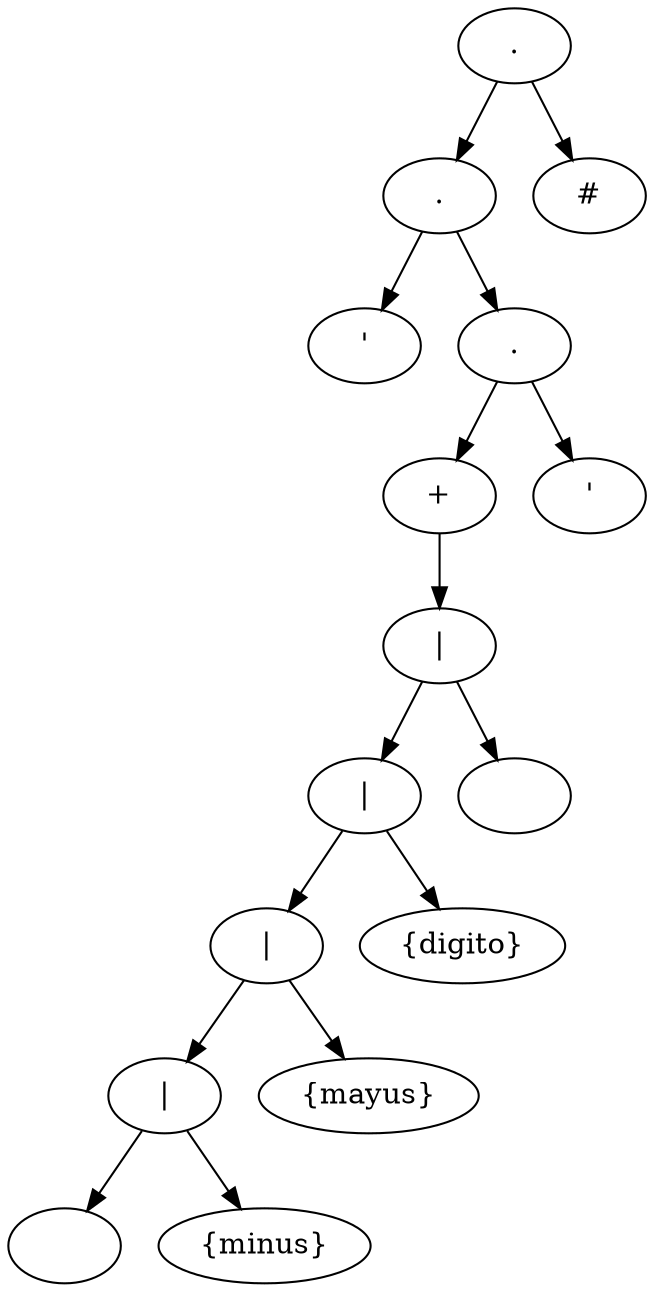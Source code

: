 Digraph Arbol_Sintactico{

node0[label = "."];
node0 -> node00
node00[label = "."];
node00 -> node000
node000[label = "\'"];
node00 -> node001
node001[label = "."];
node001 -> node0010
node0010[label = "+"];
node0010 -> node00100
node00100[label = "|"];
node00100 -> node001000
node001000[label = "|"];
node001000 -> node0010000
node0010000[label = "|"];
node0010000 -> node00100000
node00100000[label = "|"];
node00100000 -> node001000000
node001000000[label = "\n"];
node00100000 -> node001000001
node001000001[label = "{minus}"];
node0010000 -> node00100001
node00100001[label = "{mayus}"];
node001000 -> node0010001
node0010001[label = "{digito}"];
node00100 -> node001001
node001001[label = " "];
node001 -> node0011
node0011[label = "\'"];
node0 -> node01
node01[label = "#"];


}
